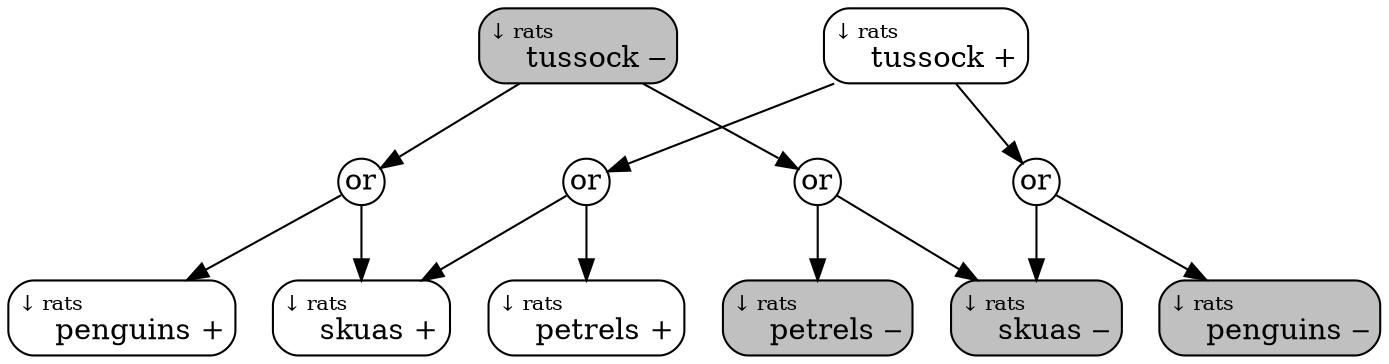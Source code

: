 digraph {

	node[style="rounded,filled", width=0, margin=0];


	or1 [shape = circle;fillcolor = white;label = or;];
	posrats_penguins [shape = box;fillcolor = white;label = < <font point-size="10">&darr; rats</font><br align="left"/> &nbsp; &nbsp; penguins + >;];
	posrats_skuas [shape = box;fillcolor = white;label = < <font point-size="10">&darr; rats</font><br align="left"/> &nbsp; &nbsp; skuas + >;];
	negrats_tussock [shape = box;fillcolor = gray;label = < <font point-size="10">&darr; rats</font><br align="left"/> &nbsp; &nbsp; tussock &#8210; >;];
	or2 [shape = circle;fillcolor = white;label = or;];
	negrats_skuas [shape = box;fillcolor = gray;label = < <font point-size="10">&darr; rats</font><br align="left"/> &nbsp; &nbsp; skuas &#8210; >;];
	negrats_petrels [shape = box;fillcolor = gray;label = < <font point-size="10">&darr; rats</font><br align="left"/> &nbsp; &nbsp; petrels &#8210; >;];
	or3 [shape = circle;fillcolor = white;label = or;];
	posrats_petrels [shape = box;fillcolor = white;label = < <font point-size="10">&darr; rats</font><br align="left"/> &nbsp; &nbsp; petrels + >;];
	posrats_tussock [shape = box;fillcolor = white;label = < <font point-size="10">&darr; rats</font><br align="left"/> &nbsp; &nbsp; tussock + >;];
	or4 [shape = circle;fillcolor = white;label = or;];
	negrats_penguins [shape = box;fillcolor = gray;label = < <font point-size="10">&darr; rats</font><br align="left"/> &nbsp; &nbsp; penguins &#8210; >;];

or1->posrats_penguins;
or1->posrats_skuas;
negrats_tussock->or1;
negrats_tussock->or2;
or2->negrats_skuas;
or2->negrats_petrels;
or3->posrats_petrels;
or3->posrats_skuas;
posrats_tussock->or3;
posrats_tussock->or4;
or4->negrats_skuas;
or4->negrats_penguins;

}